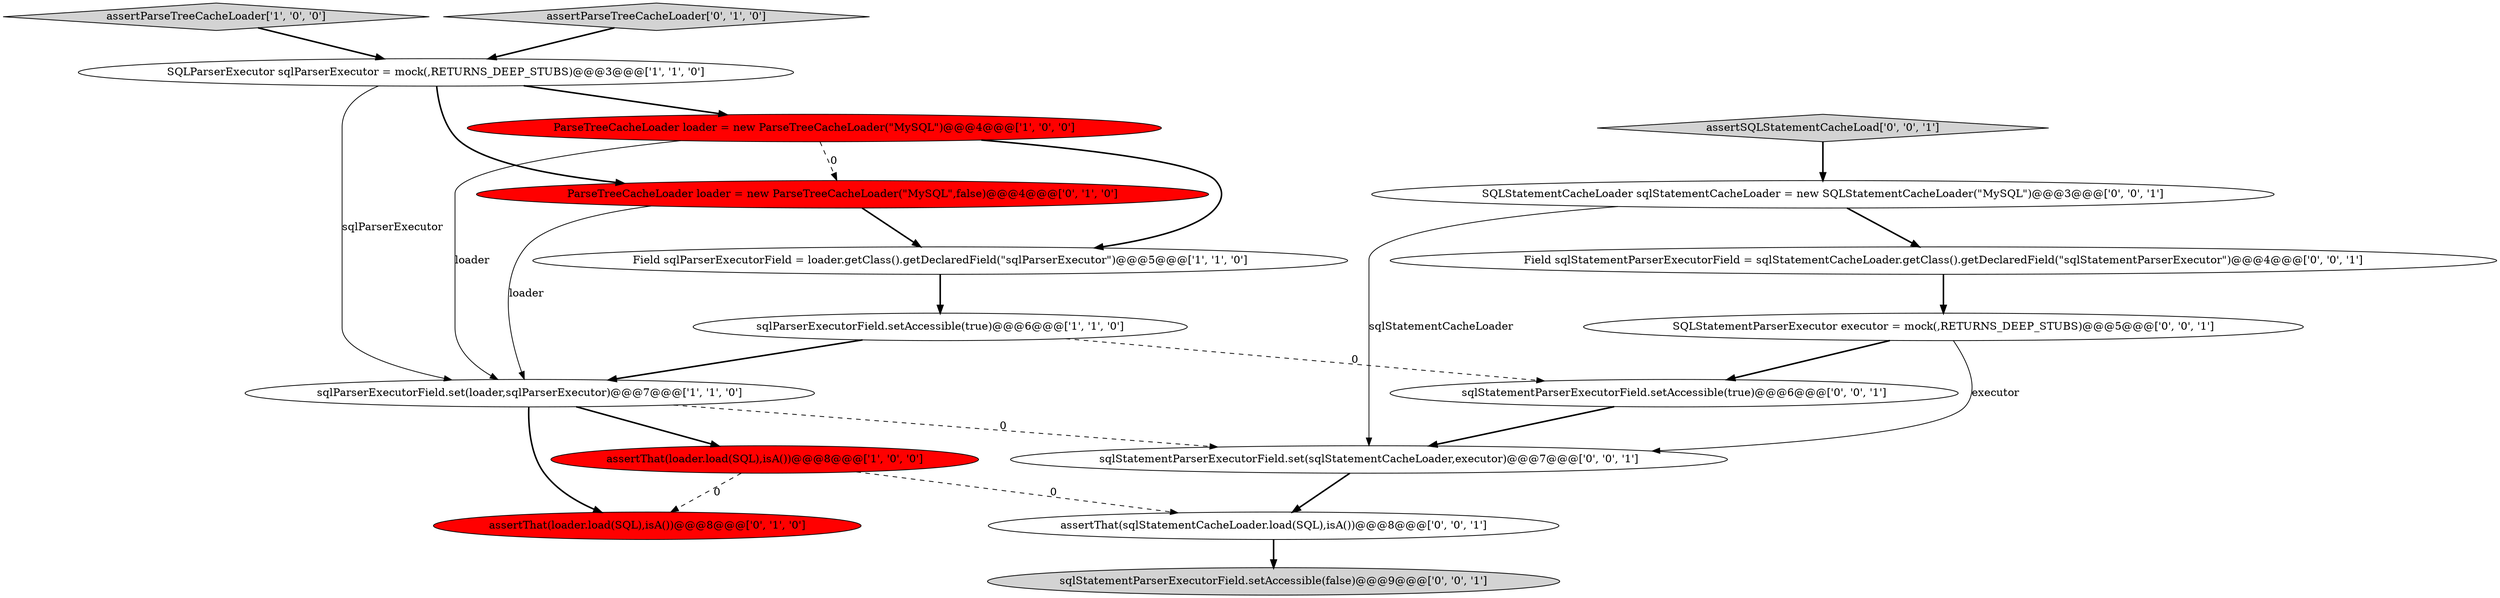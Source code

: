 digraph {
6 [style = filled, label = "assertThat(loader.load(SQL),isA())@@@8@@@['1', '0', '0']", fillcolor = red, shape = ellipse image = "AAA1AAABBB1BBB"];
4 [style = filled, label = "assertParseTreeCacheLoader['1', '0', '0']", fillcolor = lightgray, shape = diamond image = "AAA0AAABBB1BBB"];
7 [style = filled, label = "assertParseTreeCacheLoader['0', '1', '0']", fillcolor = lightgray, shape = diamond image = "AAA0AAABBB2BBB"];
10 [style = filled, label = "sqlStatementParserExecutorField.setAccessible(false)@@@9@@@['0', '0', '1']", fillcolor = lightgray, shape = ellipse image = "AAA0AAABBB3BBB"];
11 [style = filled, label = "sqlStatementParserExecutorField.setAccessible(true)@@@6@@@['0', '0', '1']", fillcolor = white, shape = ellipse image = "AAA0AAABBB3BBB"];
3 [style = filled, label = "sqlParserExecutorField.set(loader,sqlParserExecutor)@@@7@@@['1', '1', '0']", fillcolor = white, shape = ellipse image = "AAA0AAABBB1BBB"];
2 [style = filled, label = "SQLParserExecutor sqlParserExecutor = mock(,RETURNS_DEEP_STUBS)@@@3@@@['1', '1', '0']", fillcolor = white, shape = ellipse image = "AAA0AAABBB1BBB"];
9 [style = filled, label = "assertThat(loader.load(SQL),isA())@@@8@@@['0', '1', '0']", fillcolor = red, shape = ellipse image = "AAA1AAABBB2BBB"];
16 [style = filled, label = "sqlStatementParserExecutorField.set(sqlStatementCacheLoader,executor)@@@7@@@['0', '0', '1']", fillcolor = white, shape = ellipse image = "AAA0AAABBB3BBB"];
5 [style = filled, label = "sqlParserExecutorField.setAccessible(true)@@@6@@@['1', '1', '0']", fillcolor = white, shape = ellipse image = "AAA0AAABBB1BBB"];
15 [style = filled, label = "SQLStatementCacheLoader sqlStatementCacheLoader = new SQLStatementCacheLoader(\"MySQL\")@@@3@@@['0', '0', '1']", fillcolor = white, shape = ellipse image = "AAA0AAABBB3BBB"];
17 [style = filled, label = "assertThat(sqlStatementCacheLoader.load(SQL),isA())@@@8@@@['0', '0', '1']", fillcolor = white, shape = ellipse image = "AAA0AAABBB3BBB"];
1 [style = filled, label = "Field sqlParserExecutorField = loader.getClass().getDeclaredField(\"sqlParserExecutor\")@@@5@@@['1', '1', '0']", fillcolor = white, shape = ellipse image = "AAA0AAABBB1BBB"];
14 [style = filled, label = "SQLStatementParserExecutor executor = mock(,RETURNS_DEEP_STUBS)@@@5@@@['0', '0', '1']", fillcolor = white, shape = ellipse image = "AAA0AAABBB3BBB"];
12 [style = filled, label = "assertSQLStatementCacheLoad['0', '0', '1']", fillcolor = lightgray, shape = diamond image = "AAA0AAABBB3BBB"];
13 [style = filled, label = "Field sqlStatementParserExecutorField = sqlStatementCacheLoader.getClass().getDeclaredField(\"sqlStatementParserExecutor\")@@@4@@@['0', '0', '1']", fillcolor = white, shape = ellipse image = "AAA0AAABBB3BBB"];
0 [style = filled, label = "ParseTreeCacheLoader loader = new ParseTreeCacheLoader(\"MySQL\")@@@4@@@['1', '0', '0']", fillcolor = red, shape = ellipse image = "AAA1AAABBB1BBB"];
8 [style = filled, label = "ParseTreeCacheLoader loader = new ParseTreeCacheLoader(\"MySQL\",false)@@@4@@@['0', '1', '0']", fillcolor = red, shape = ellipse image = "AAA1AAABBB2BBB"];
1->5 [style = bold, label=""];
5->3 [style = bold, label=""];
11->16 [style = bold, label=""];
17->10 [style = bold, label=""];
15->13 [style = bold, label=""];
2->3 [style = solid, label="sqlParserExecutor"];
6->9 [style = dashed, label="0"];
12->15 [style = bold, label=""];
3->6 [style = bold, label=""];
6->17 [style = dashed, label="0"];
14->16 [style = solid, label="executor"];
4->2 [style = bold, label=""];
16->17 [style = bold, label=""];
0->3 [style = solid, label="loader"];
3->9 [style = bold, label=""];
8->1 [style = bold, label=""];
2->0 [style = bold, label=""];
15->16 [style = solid, label="sqlStatementCacheLoader"];
5->11 [style = dashed, label="0"];
7->2 [style = bold, label=""];
0->1 [style = bold, label=""];
0->8 [style = dashed, label="0"];
8->3 [style = solid, label="loader"];
14->11 [style = bold, label=""];
13->14 [style = bold, label=""];
3->16 [style = dashed, label="0"];
2->8 [style = bold, label=""];
}
